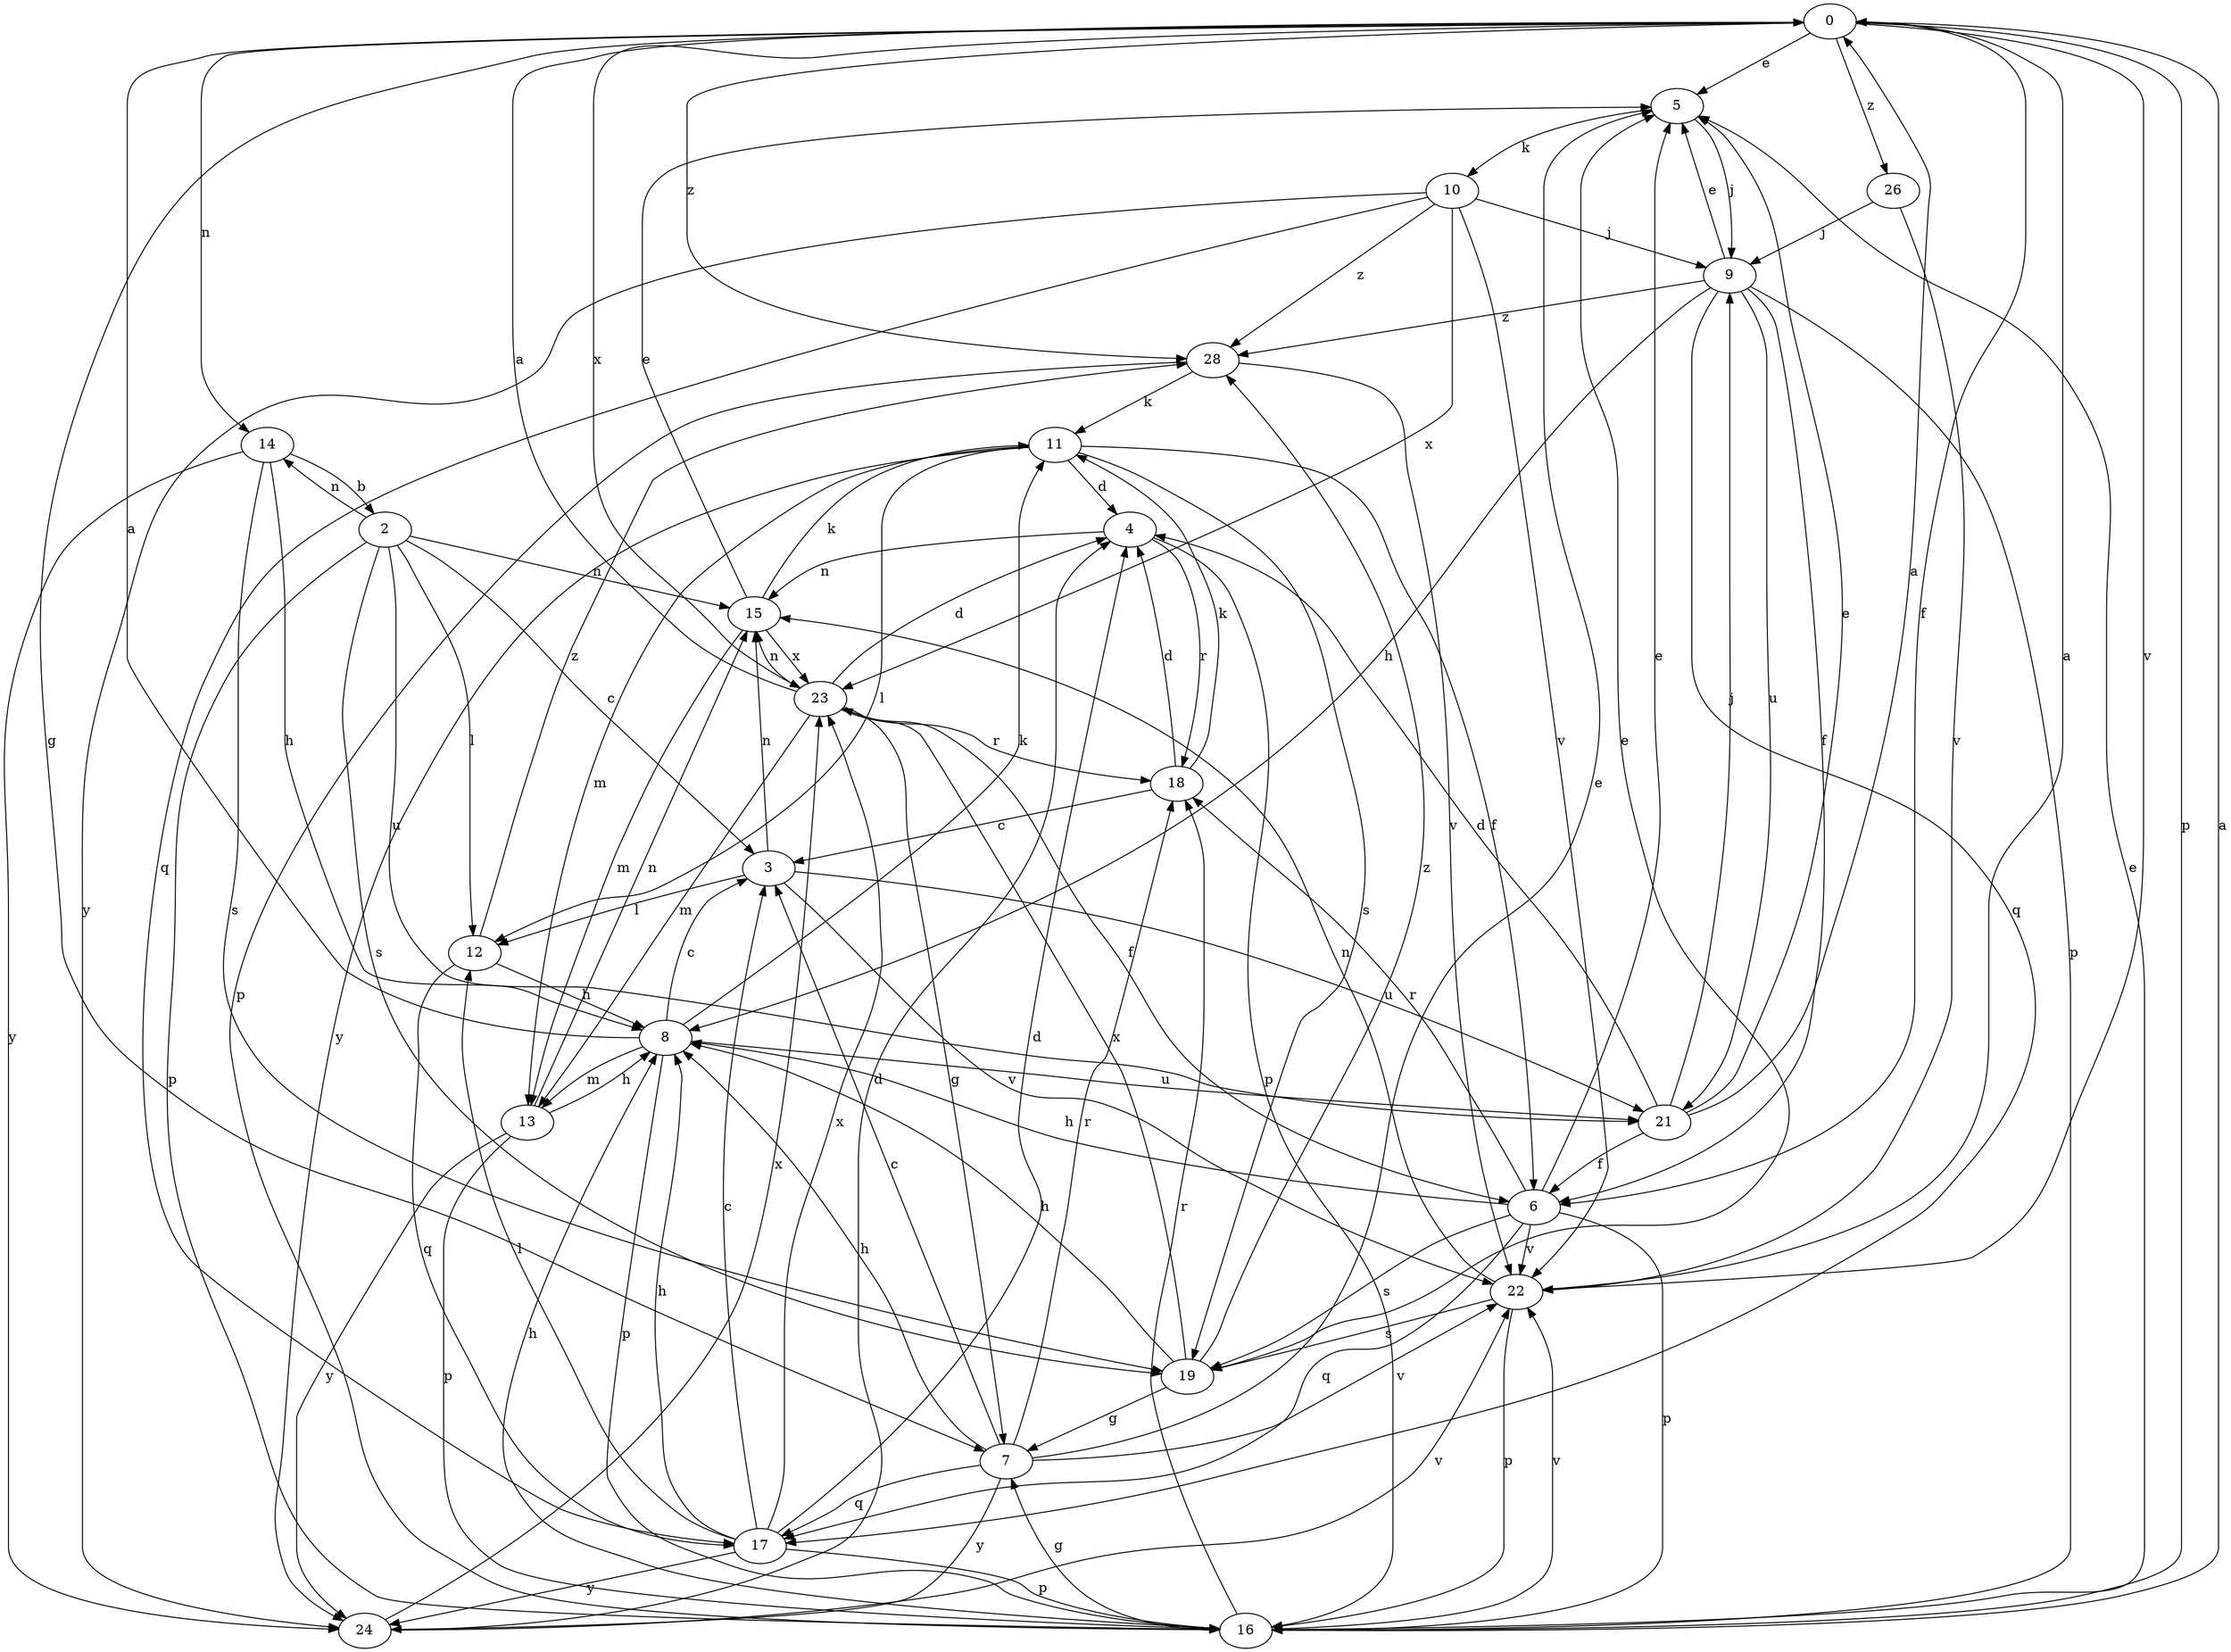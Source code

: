strict digraph  {
0;
2;
3;
4;
5;
6;
7;
8;
9;
10;
11;
12;
13;
14;
15;
16;
17;
18;
19;
21;
22;
23;
24;
26;
28;
0 -> 5  [label=e];
0 -> 6  [label=f];
0 -> 7  [label=g];
0 -> 14  [label=n];
0 -> 16  [label=p];
0 -> 22  [label=v];
0 -> 23  [label=x];
0 -> 26  [label=z];
0 -> 28  [label=z];
2 -> 3  [label=c];
2 -> 12  [label=l];
2 -> 14  [label=n];
2 -> 15  [label=n];
2 -> 16  [label=p];
2 -> 19  [label=s];
2 -> 21  [label=u];
3 -> 12  [label=l];
3 -> 15  [label=n];
3 -> 21  [label=u];
3 -> 22  [label=v];
4 -> 15  [label=n];
4 -> 16  [label=p];
4 -> 18  [label=r];
5 -> 9  [label=j];
5 -> 10  [label=k];
6 -> 5  [label=e];
6 -> 8  [label=h];
6 -> 16  [label=p];
6 -> 17  [label=q];
6 -> 18  [label=r];
6 -> 19  [label=s];
6 -> 22  [label=v];
7 -> 3  [label=c];
7 -> 5  [label=e];
7 -> 8  [label=h];
7 -> 17  [label=q];
7 -> 18  [label=r];
7 -> 22  [label=v];
7 -> 24  [label=y];
8 -> 0  [label=a];
8 -> 3  [label=c];
8 -> 11  [label=k];
8 -> 13  [label=m];
8 -> 16  [label=p];
8 -> 21  [label=u];
9 -> 5  [label=e];
9 -> 6  [label=f];
9 -> 8  [label=h];
9 -> 16  [label=p];
9 -> 17  [label=q];
9 -> 21  [label=u];
9 -> 28  [label=z];
10 -> 9  [label=j];
10 -> 17  [label=q];
10 -> 22  [label=v];
10 -> 23  [label=x];
10 -> 24  [label=y];
10 -> 28  [label=z];
11 -> 4  [label=d];
11 -> 6  [label=f];
11 -> 12  [label=l];
11 -> 13  [label=m];
11 -> 19  [label=s];
11 -> 24  [label=y];
12 -> 8  [label=h];
12 -> 17  [label=q];
12 -> 28  [label=z];
13 -> 8  [label=h];
13 -> 15  [label=n];
13 -> 16  [label=p];
13 -> 24  [label=y];
14 -> 2  [label=b];
14 -> 8  [label=h];
14 -> 19  [label=s];
14 -> 24  [label=y];
15 -> 5  [label=e];
15 -> 11  [label=k];
15 -> 13  [label=m];
15 -> 23  [label=x];
16 -> 0  [label=a];
16 -> 5  [label=e];
16 -> 7  [label=g];
16 -> 8  [label=h];
16 -> 18  [label=r];
16 -> 22  [label=v];
17 -> 3  [label=c];
17 -> 4  [label=d];
17 -> 8  [label=h];
17 -> 12  [label=l];
17 -> 16  [label=p];
17 -> 23  [label=x];
17 -> 24  [label=y];
18 -> 3  [label=c];
18 -> 4  [label=d];
18 -> 11  [label=k];
19 -> 5  [label=e];
19 -> 7  [label=g];
19 -> 8  [label=h];
19 -> 23  [label=x];
19 -> 28  [label=z];
21 -> 0  [label=a];
21 -> 4  [label=d];
21 -> 5  [label=e];
21 -> 6  [label=f];
21 -> 9  [label=j];
22 -> 0  [label=a];
22 -> 15  [label=n];
22 -> 16  [label=p];
22 -> 19  [label=s];
23 -> 0  [label=a];
23 -> 4  [label=d];
23 -> 6  [label=f];
23 -> 7  [label=g];
23 -> 13  [label=m];
23 -> 15  [label=n];
23 -> 18  [label=r];
24 -> 4  [label=d];
24 -> 22  [label=v];
24 -> 23  [label=x];
26 -> 9  [label=j];
26 -> 22  [label=v];
28 -> 11  [label=k];
28 -> 16  [label=p];
28 -> 22  [label=v];
}
